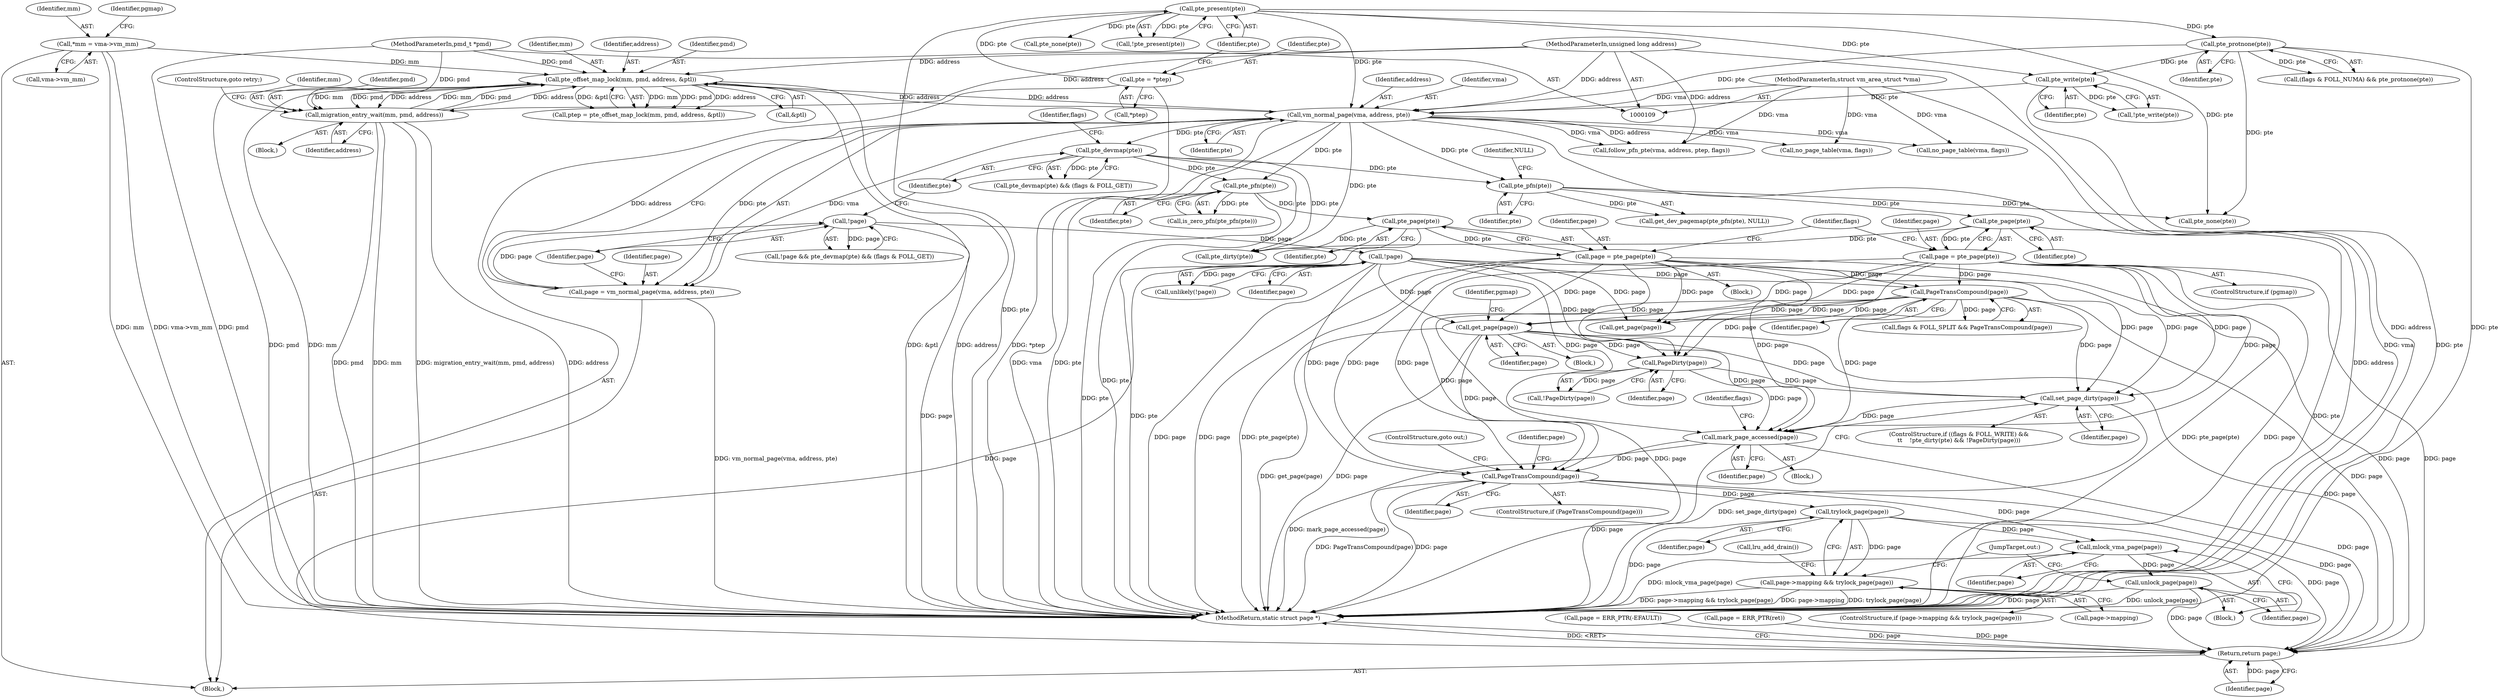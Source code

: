 digraph "1_linux_19be0eaffa3ac7d8eb6784ad9bdbc7d67ed8e619_0@pointer" {
"1000341" [label="(Call,set_page_dirty(page))"];
"1000232" [label="(Call,page = pte_page(pte))"];
"1000234" [label="(Call,pte_page(pte))"];
"1000227" [label="(Call,pte_pfn(pte))"];
"1000218" [label="(Call,pte_devmap(pte))"];
"1000209" [label="(Call,vm_normal_page(vma, address, pte))"];
"1000110" [label="(MethodParameterIn,struct vm_area_struct *vma)"];
"1000141" [label="(Call,pte_offset_map_lock(mm, pmd, address, &ptl))"];
"1000116" [label="(Call,*mm = vma->vm_mm)"];
"1000180" [label="(Call,migration_entry_wait(mm, pmd, address))"];
"1000112" [label="(MethodParameterIn,pmd_t *pmd)"];
"1000111" [label="(MethodParameterIn,unsigned long address)"];
"1000199" [label="(Call,pte_write(pte))"];
"1000190" [label="(Call,pte_protnone(pte))"];
"1000153" [label="(Call,pte_present(pte))"];
"1000147" [label="(Call,pte = *ptep)"];
"1000339" [label="(Call,PageDirty(page))"];
"1000241" [label="(Call,!page)"];
"1000215" [label="(Call,!page)"];
"1000207" [label="(Call,page = vm_normal_page(vma, address, pte))"];
"1000260" [label="(Call,page = pte_page(pte))"];
"1000262" [label="(Call,pte_page(pte))"];
"1000257" [label="(Call,pte_pfn(pte))"];
"1000284" [label="(Call,PageTransCompound(page))"];
"1000314" [label="(Call,get_page(page))"];
"1000343" [label="(Call,mark_page_accessed(page))"];
"1000357" [label="(Call,PageTransCompound(page))"];
"1000365" [label="(Call,trylock_page(page))"];
"1000361" [label="(Call,page->mapping && trylock_page(page))"];
"1000369" [label="(Call,mlock_vma_page(page))"];
"1000371" [label="(Call,unlock_page(page))"];
"1000377" [label="(Return,return page;)"];
"1000249" [label="(Call,page = ERR_PTR(-EFAULT))"];
"1000365" [label="(Call,trylock_page(page))"];
"1000274" [label="(Call,page = ERR_PTR(ret))"];
"1000117" [label="(Identifier,mm)"];
"1000199" [label="(Call,pte_write(pte))"];
"1000235" [label="(Identifier,pte)"];
"1000340" [label="(Identifier,page)"];
"1000114" [label="(Block,)"];
"1000288" [label="(Call,get_page(page))"];
"1000371" [label="(Call,unlock_page(page))"];
"1000180" [label="(Call,migration_entry_wait(mm, pmd, address))"];
"1000207" [label="(Call,page = vm_normal_page(vma, address, pte))"];
"1000362" [label="(Call,page->mapping)"];
"1000363" [label="(Identifier,page)"];
"1000230" [label="(ControlStructure,if (pgmap))"];
"1000191" [label="(Identifier,pte)"];
"1000377" [label="(Return,return page;)"];
"1000313" [label="(Block,)"];
"1000336" [label="(Call,pte_dirty(pte))"];
"1000218" [label="(Call,pte_devmap(pte))"];
"1000360" [label="(ControlStructure,if (page->mapping && trylock_page(page)))"];
"1000139" [label="(Call,ptep = pte_offset_map_lock(mm, pmd, address, &ptl))"];
"1000154" [label="(Identifier,pte)"];
"1000314" [label="(Call,get_page(page))"];
"1000153" [label="(Call,pte_present(pte))"];
"1000285" [label="(Identifier,page)"];
"1000361" [label="(Call,page->mapping && trylock_page(page))"];
"1000116" [label="(Call,*mm = vma->vm_mm)"];
"1000226" [label="(Call,get_dev_pagemap(pte_pfn(pte), NULL))"];
"1000182" [label="(Identifier,pmd)"];
"1000359" [label="(ControlStructure,goto out;)"];
"1000232" [label="(Call,page = pte_page(pte))"];
"1000136" [label="(Call,no_page_table(vma, flags))"];
"1000356" [label="(ControlStructure,if (PageTransCompound(page)))"];
"1000144" [label="(Identifier,address)"];
"1000212" [label="(Identifier,pte)"];
"1000256" [label="(Call,is_zero_pfn(pte_pfn(pte)))"];
"1000118" [label="(Call,vma->vm_mm)"];
"1000147" [label="(Call,pte = *ptep)"];
"1000370" [label="(Identifier,page)"];
"1000112" [label="(MethodParameterIn,pmd_t *pmd)"];
"1000227" [label="(Call,pte_pfn(pte))"];
"1000200" [label="(Identifier,pte)"];
"1000216" [label="(Identifier,page)"];
"1000366" [label="(Identifier,page)"];
"1000165" [label="(Call,pte_none(pte))"];
"1000259" [label="(Block,)"];
"1000217" [label="(Call,pte_devmap(pte) && (flags & FOLL_GET))"];
"1000344" [label="(Identifier,page)"];
"1000280" [label="(Call,flags & FOLL_SPLIT && PageTransCompound(page))"];
"1000234" [label="(Call,pte_page(pte))"];
"1000209" [label="(Call,vm_normal_page(vma, address, pte))"];
"1000329" [label="(ControlStructure,if ((flags & FOLL_WRITE) &&\n\t\t    !pte_dirty(pte) && !PageDirty(page)))"];
"1000357" [label="(Call,PageTransCompound(page))"];
"1000393" [label="(MethodReturn,static struct page *)"];
"1000143" [label="(Identifier,pmd)"];
"1000373" [label="(JumpTarget,out:)"];
"1000385" [label="(Call,pte_none(pte))"];
"1000184" [label="(ControlStructure,goto retry;)"];
"1000142" [label="(Identifier,mm)"];
"1000368" [label="(Call,lru_add_drain())"];
"1000221" [label="(Identifier,flags)"];
"1000315" [label="(Identifier,page)"];
"1000110" [label="(MethodParameterIn,struct vm_area_struct *vma)"];
"1000240" [label="(Call,unlikely(!page))"];
"1000141" [label="(Call,pte_offset_map_lock(mm, pmd, address, &ptl))"];
"1000328" [label="(Block,)"];
"1000190" [label="(Call,pte_protnone(pte))"];
"1000186" [label="(Call,(flags & FOLL_NUMA) && pte_protnone(pte))"];
"1000342" [label="(Identifier,page)"];
"1000208" [label="(Identifier,page)"];
"1000257" [label="(Call,pte_pfn(pte))"];
"1000211" [label="(Identifier,address)"];
"1000263" [label="(Identifier,pte)"];
"1000241" [label="(Call,!page)"];
"1000198" [label="(Call,!pte_write(pte))"];
"1000183" [label="(Identifier,address)"];
"1000348" [label="(Identifier,flags)"];
"1000210" [label="(Identifier,vma)"];
"1000317" [label="(Identifier,pgmap)"];
"1000214" [label="(Call,!page && pte_devmap(pte) && (flags & FOLL_GET))"];
"1000233" [label="(Identifier,page)"];
"1000155" [label="(Block,)"];
"1000338" [label="(Call,!PageDirty(page))"];
"1000343" [label="(Call,mark_page_accessed(page))"];
"1000111" [label="(MethodParameterIn,unsigned long address)"];
"1000219" [label="(Identifier,pte)"];
"1000145" [label="(Call,&ptl)"];
"1000242" [label="(Identifier,page)"];
"1000369" [label="(Call,mlock_vma_page(page))"];
"1000284" [label="(Call,PageTransCompound(page))"];
"1000258" [label="(Identifier,pte)"];
"1000123" [label="(Identifier,pgmap)"];
"1000260" [label="(Call,page = pte_page(pte))"];
"1000262" [label="(Call,pte_page(pte))"];
"1000152" [label="(Call,!pte_present(pte))"];
"1000390" [label="(Call,no_page_table(vma, flags))"];
"1000269" [label="(Call,follow_pfn_pte(vma, address, ptep, flags))"];
"1000367" [label="(Block,)"];
"1000282" [label="(Identifier,flags)"];
"1000149" [label="(Call,*ptep)"];
"1000339" [label="(Call,PageDirty(page))"];
"1000228" [label="(Identifier,pte)"];
"1000378" [label="(Identifier,page)"];
"1000358" [label="(Identifier,page)"];
"1000372" [label="(Identifier,page)"];
"1000181" [label="(Identifier,mm)"];
"1000341" [label="(Call,set_page_dirty(page))"];
"1000261" [label="(Identifier,page)"];
"1000148" [label="(Identifier,pte)"];
"1000215" [label="(Call,!page)"];
"1000229" [label="(Identifier,NULL)"];
"1000341" -> "1000329"  [label="AST: "];
"1000341" -> "1000342"  [label="CFG: "];
"1000342" -> "1000341"  [label="AST: "];
"1000344" -> "1000341"  [label="CFG: "];
"1000341" -> "1000393"  [label="DDG: set_page_dirty(page)"];
"1000232" -> "1000341"  [label="DDG: page"];
"1000339" -> "1000341"  [label="DDG: page"];
"1000241" -> "1000341"  [label="DDG: page"];
"1000260" -> "1000341"  [label="DDG: page"];
"1000284" -> "1000341"  [label="DDG: page"];
"1000314" -> "1000341"  [label="DDG: page"];
"1000341" -> "1000343"  [label="DDG: page"];
"1000232" -> "1000230"  [label="AST: "];
"1000232" -> "1000234"  [label="CFG: "];
"1000233" -> "1000232"  [label="AST: "];
"1000234" -> "1000232"  [label="AST: "];
"1000282" -> "1000232"  [label="CFG: "];
"1000232" -> "1000393"  [label="DDG: page"];
"1000232" -> "1000393"  [label="DDG: pte_page(pte)"];
"1000234" -> "1000232"  [label="DDG: pte"];
"1000232" -> "1000284"  [label="DDG: page"];
"1000232" -> "1000288"  [label="DDG: page"];
"1000232" -> "1000314"  [label="DDG: page"];
"1000232" -> "1000339"  [label="DDG: page"];
"1000232" -> "1000343"  [label="DDG: page"];
"1000232" -> "1000357"  [label="DDG: page"];
"1000232" -> "1000377"  [label="DDG: page"];
"1000234" -> "1000235"  [label="CFG: "];
"1000235" -> "1000234"  [label="AST: "];
"1000234" -> "1000393"  [label="DDG: pte"];
"1000227" -> "1000234"  [label="DDG: pte"];
"1000234" -> "1000336"  [label="DDG: pte"];
"1000227" -> "1000226"  [label="AST: "];
"1000227" -> "1000228"  [label="CFG: "];
"1000228" -> "1000227"  [label="AST: "];
"1000229" -> "1000227"  [label="CFG: "];
"1000227" -> "1000226"  [label="DDG: pte"];
"1000218" -> "1000227"  [label="DDG: pte"];
"1000209" -> "1000227"  [label="DDG: pte"];
"1000227" -> "1000385"  [label="DDG: pte"];
"1000218" -> "1000217"  [label="AST: "];
"1000218" -> "1000219"  [label="CFG: "];
"1000219" -> "1000218"  [label="AST: "];
"1000221" -> "1000218"  [label="CFG: "];
"1000217" -> "1000218"  [label="CFG: "];
"1000218" -> "1000393"  [label="DDG: pte"];
"1000218" -> "1000217"  [label="DDG: pte"];
"1000209" -> "1000218"  [label="DDG: pte"];
"1000218" -> "1000257"  [label="DDG: pte"];
"1000218" -> "1000336"  [label="DDG: pte"];
"1000209" -> "1000207"  [label="AST: "];
"1000209" -> "1000212"  [label="CFG: "];
"1000210" -> "1000209"  [label="AST: "];
"1000211" -> "1000209"  [label="AST: "];
"1000212" -> "1000209"  [label="AST: "];
"1000207" -> "1000209"  [label="CFG: "];
"1000209" -> "1000393"  [label="DDG: vma"];
"1000209" -> "1000393"  [label="DDG: pte"];
"1000209" -> "1000393"  [label="DDG: address"];
"1000209" -> "1000136"  [label="DDG: vma"];
"1000209" -> "1000141"  [label="DDG: address"];
"1000209" -> "1000207"  [label="DDG: vma"];
"1000209" -> "1000207"  [label="DDG: address"];
"1000209" -> "1000207"  [label="DDG: pte"];
"1000110" -> "1000209"  [label="DDG: vma"];
"1000141" -> "1000209"  [label="DDG: address"];
"1000111" -> "1000209"  [label="DDG: address"];
"1000199" -> "1000209"  [label="DDG: pte"];
"1000190" -> "1000209"  [label="DDG: pte"];
"1000153" -> "1000209"  [label="DDG: pte"];
"1000209" -> "1000257"  [label="DDG: pte"];
"1000209" -> "1000269"  [label="DDG: vma"];
"1000209" -> "1000269"  [label="DDG: address"];
"1000209" -> "1000336"  [label="DDG: pte"];
"1000209" -> "1000390"  [label="DDG: vma"];
"1000110" -> "1000109"  [label="AST: "];
"1000110" -> "1000393"  [label="DDG: vma"];
"1000110" -> "1000136"  [label="DDG: vma"];
"1000110" -> "1000269"  [label="DDG: vma"];
"1000110" -> "1000390"  [label="DDG: vma"];
"1000141" -> "1000139"  [label="AST: "];
"1000141" -> "1000145"  [label="CFG: "];
"1000142" -> "1000141"  [label="AST: "];
"1000143" -> "1000141"  [label="AST: "];
"1000144" -> "1000141"  [label="AST: "];
"1000145" -> "1000141"  [label="AST: "];
"1000139" -> "1000141"  [label="CFG: "];
"1000141" -> "1000393"  [label="DDG: mm"];
"1000141" -> "1000393"  [label="DDG: address"];
"1000141" -> "1000393"  [label="DDG: pmd"];
"1000141" -> "1000393"  [label="DDG: &ptl"];
"1000141" -> "1000139"  [label="DDG: mm"];
"1000141" -> "1000139"  [label="DDG: pmd"];
"1000141" -> "1000139"  [label="DDG: address"];
"1000141" -> "1000139"  [label="DDG: &ptl"];
"1000116" -> "1000141"  [label="DDG: mm"];
"1000180" -> "1000141"  [label="DDG: mm"];
"1000180" -> "1000141"  [label="DDG: pmd"];
"1000180" -> "1000141"  [label="DDG: address"];
"1000112" -> "1000141"  [label="DDG: pmd"];
"1000111" -> "1000141"  [label="DDG: address"];
"1000141" -> "1000180"  [label="DDG: mm"];
"1000141" -> "1000180"  [label="DDG: pmd"];
"1000141" -> "1000180"  [label="DDG: address"];
"1000116" -> "1000114"  [label="AST: "];
"1000116" -> "1000118"  [label="CFG: "];
"1000117" -> "1000116"  [label="AST: "];
"1000118" -> "1000116"  [label="AST: "];
"1000123" -> "1000116"  [label="CFG: "];
"1000116" -> "1000393"  [label="DDG: mm"];
"1000116" -> "1000393"  [label="DDG: vma->vm_mm"];
"1000180" -> "1000155"  [label="AST: "];
"1000180" -> "1000183"  [label="CFG: "];
"1000181" -> "1000180"  [label="AST: "];
"1000182" -> "1000180"  [label="AST: "];
"1000183" -> "1000180"  [label="AST: "];
"1000184" -> "1000180"  [label="CFG: "];
"1000180" -> "1000393"  [label="DDG: pmd"];
"1000180" -> "1000393"  [label="DDG: mm"];
"1000180" -> "1000393"  [label="DDG: migration_entry_wait(mm, pmd, address)"];
"1000180" -> "1000393"  [label="DDG: address"];
"1000112" -> "1000180"  [label="DDG: pmd"];
"1000111" -> "1000180"  [label="DDG: address"];
"1000112" -> "1000109"  [label="AST: "];
"1000112" -> "1000393"  [label="DDG: pmd"];
"1000111" -> "1000109"  [label="AST: "];
"1000111" -> "1000393"  [label="DDG: address"];
"1000111" -> "1000269"  [label="DDG: address"];
"1000199" -> "1000198"  [label="AST: "];
"1000199" -> "1000200"  [label="CFG: "];
"1000200" -> "1000199"  [label="AST: "];
"1000198" -> "1000199"  [label="CFG: "];
"1000199" -> "1000393"  [label="DDG: pte"];
"1000199" -> "1000198"  [label="DDG: pte"];
"1000190" -> "1000199"  [label="DDG: pte"];
"1000153" -> "1000199"  [label="DDG: pte"];
"1000190" -> "1000186"  [label="AST: "];
"1000190" -> "1000191"  [label="CFG: "];
"1000191" -> "1000190"  [label="AST: "];
"1000186" -> "1000190"  [label="CFG: "];
"1000190" -> "1000393"  [label="DDG: pte"];
"1000190" -> "1000186"  [label="DDG: pte"];
"1000153" -> "1000190"  [label="DDG: pte"];
"1000190" -> "1000385"  [label="DDG: pte"];
"1000153" -> "1000152"  [label="AST: "];
"1000153" -> "1000154"  [label="CFG: "];
"1000154" -> "1000153"  [label="AST: "];
"1000152" -> "1000153"  [label="CFG: "];
"1000153" -> "1000393"  [label="DDG: pte"];
"1000153" -> "1000152"  [label="DDG: pte"];
"1000147" -> "1000153"  [label="DDG: pte"];
"1000153" -> "1000165"  [label="DDG: pte"];
"1000153" -> "1000385"  [label="DDG: pte"];
"1000147" -> "1000114"  [label="AST: "];
"1000147" -> "1000149"  [label="CFG: "];
"1000148" -> "1000147"  [label="AST: "];
"1000149" -> "1000147"  [label="AST: "];
"1000154" -> "1000147"  [label="CFG: "];
"1000147" -> "1000393"  [label="DDG: *ptep"];
"1000339" -> "1000338"  [label="AST: "];
"1000339" -> "1000340"  [label="CFG: "];
"1000340" -> "1000339"  [label="AST: "];
"1000338" -> "1000339"  [label="CFG: "];
"1000339" -> "1000338"  [label="DDG: page"];
"1000241" -> "1000339"  [label="DDG: page"];
"1000260" -> "1000339"  [label="DDG: page"];
"1000284" -> "1000339"  [label="DDG: page"];
"1000314" -> "1000339"  [label="DDG: page"];
"1000339" -> "1000343"  [label="DDG: page"];
"1000241" -> "1000240"  [label="AST: "];
"1000241" -> "1000242"  [label="CFG: "];
"1000242" -> "1000241"  [label="AST: "];
"1000240" -> "1000241"  [label="CFG: "];
"1000241" -> "1000393"  [label="DDG: page"];
"1000241" -> "1000240"  [label="DDG: page"];
"1000215" -> "1000241"  [label="DDG: page"];
"1000241" -> "1000284"  [label="DDG: page"];
"1000241" -> "1000288"  [label="DDG: page"];
"1000241" -> "1000314"  [label="DDG: page"];
"1000241" -> "1000343"  [label="DDG: page"];
"1000241" -> "1000357"  [label="DDG: page"];
"1000241" -> "1000377"  [label="DDG: page"];
"1000215" -> "1000214"  [label="AST: "];
"1000215" -> "1000216"  [label="CFG: "];
"1000216" -> "1000215"  [label="AST: "];
"1000219" -> "1000215"  [label="CFG: "];
"1000214" -> "1000215"  [label="CFG: "];
"1000215" -> "1000393"  [label="DDG: page"];
"1000215" -> "1000214"  [label="DDG: page"];
"1000207" -> "1000215"  [label="DDG: page"];
"1000207" -> "1000114"  [label="AST: "];
"1000208" -> "1000207"  [label="AST: "];
"1000216" -> "1000207"  [label="CFG: "];
"1000207" -> "1000393"  [label="DDG: vm_normal_page(vma, address, pte)"];
"1000260" -> "1000259"  [label="AST: "];
"1000260" -> "1000262"  [label="CFG: "];
"1000261" -> "1000260"  [label="AST: "];
"1000262" -> "1000260"  [label="AST: "];
"1000282" -> "1000260"  [label="CFG: "];
"1000260" -> "1000393"  [label="DDG: pte_page(pte)"];
"1000260" -> "1000393"  [label="DDG: page"];
"1000262" -> "1000260"  [label="DDG: pte"];
"1000260" -> "1000284"  [label="DDG: page"];
"1000260" -> "1000288"  [label="DDG: page"];
"1000260" -> "1000314"  [label="DDG: page"];
"1000260" -> "1000343"  [label="DDG: page"];
"1000260" -> "1000357"  [label="DDG: page"];
"1000260" -> "1000377"  [label="DDG: page"];
"1000262" -> "1000263"  [label="CFG: "];
"1000263" -> "1000262"  [label="AST: "];
"1000262" -> "1000393"  [label="DDG: pte"];
"1000257" -> "1000262"  [label="DDG: pte"];
"1000262" -> "1000336"  [label="DDG: pte"];
"1000257" -> "1000256"  [label="AST: "];
"1000257" -> "1000258"  [label="CFG: "];
"1000258" -> "1000257"  [label="AST: "];
"1000256" -> "1000257"  [label="CFG: "];
"1000257" -> "1000393"  [label="DDG: pte"];
"1000257" -> "1000256"  [label="DDG: pte"];
"1000284" -> "1000280"  [label="AST: "];
"1000284" -> "1000285"  [label="CFG: "];
"1000285" -> "1000284"  [label="AST: "];
"1000280" -> "1000284"  [label="CFG: "];
"1000284" -> "1000393"  [label="DDG: page"];
"1000284" -> "1000280"  [label="DDG: page"];
"1000284" -> "1000288"  [label="DDG: page"];
"1000284" -> "1000314"  [label="DDG: page"];
"1000284" -> "1000343"  [label="DDG: page"];
"1000284" -> "1000357"  [label="DDG: page"];
"1000284" -> "1000377"  [label="DDG: page"];
"1000314" -> "1000313"  [label="AST: "];
"1000314" -> "1000315"  [label="CFG: "];
"1000315" -> "1000314"  [label="AST: "];
"1000317" -> "1000314"  [label="CFG: "];
"1000314" -> "1000393"  [label="DDG: page"];
"1000314" -> "1000393"  [label="DDG: get_page(page)"];
"1000314" -> "1000343"  [label="DDG: page"];
"1000314" -> "1000357"  [label="DDG: page"];
"1000314" -> "1000377"  [label="DDG: page"];
"1000343" -> "1000328"  [label="AST: "];
"1000343" -> "1000344"  [label="CFG: "];
"1000344" -> "1000343"  [label="AST: "];
"1000348" -> "1000343"  [label="CFG: "];
"1000343" -> "1000393"  [label="DDG: page"];
"1000343" -> "1000393"  [label="DDG: mark_page_accessed(page)"];
"1000343" -> "1000357"  [label="DDG: page"];
"1000343" -> "1000377"  [label="DDG: page"];
"1000357" -> "1000356"  [label="AST: "];
"1000357" -> "1000358"  [label="CFG: "];
"1000358" -> "1000357"  [label="AST: "];
"1000359" -> "1000357"  [label="CFG: "];
"1000363" -> "1000357"  [label="CFG: "];
"1000357" -> "1000393"  [label="DDG: PageTransCompound(page)"];
"1000357" -> "1000393"  [label="DDG: page"];
"1000357" -> "1000365"  [label="DDG: page"];
"1000357" -> "1000369"  [label="DDG: page"];
"1000357" -> "1000377"  [label="DDG: page"];
"1000365" -> "1000361"  [label="AST: "];
"1000365" -> "1000366"  [label="CFG: "];
"1000366" -> "1000365"  [label="AST: "];
"1000361" -> "1000365"  [label="CFG: "];
"1000365" -> "1000393"  [label="DDG: page"];
"1000365" -> "1000361"  [label="DDG: page"];
"1000365" -> "1000369"  [label="DDG: page"];
"1000365" -> "1000377"  [label="DDG: page"];
"1000361" -> "1000360"  [label="AST: "];
"1000361" -> "1000362"  [label="CFG: "];
"1000362" -> "1000361"  [label="AST: "];
"1000368" -> "1000361"  [label="CFG: "];
"1000373" -> "1000361"  [label="CFG: "];
"1000361" -> "1000393"  [label="DDG: trylock_page(page)"];
"1000361" -> "1000393"  [label="DDG: page->mapping && trylock_page(page)"];
"1000361" -> "1000393"  [label="DDG: page->mapping"];
"1000369" -> "1000367"  [label="AST: "];
"1000369" -> "1000370"  [label="CFG: "];
"1000370" -> "1000369"  [label="AST: "];
"1000372" -> "1000369"  [label="CFG: "];
"1000369" -> "1000393"  [label="DDG: mlock_vma_page(page)"];
"1000369" -> "1000371"  [label="DDG: page"];
"1000371" -> "1000367"  [label="AST: "];
"1000371" -> "1000372"  [label="CFG: "];
"1000372" -> "1000371"  [label="AST: "];
"1000373" -> "1000371"  [label="CFG: "];
"1000371" -> "1000393"  [label="DDG: page"];
"1000371" -> "1000393"  [label="DDG: unlock_page(page)"];
"1000371" -> "1000377"  [label="DDG: page"];
"1000377" -> "1000114"  [label="AST: "];
"1000377" -> "1000378"  [label="CFG: "];
"1000378" -> "1000377"  [label="AST: "];
"1000393" -> "1000377"  [label="CFG: "];
"1000377" -> "1000393"  [label="DDG: <RET>"];
"1000378" -> "1000377"  [label="DDG: page"];
"1000274" -> "1000377"  [label="DDG: page"];
"1000249" -> "1000377"  [label="DDG: page"];
}
